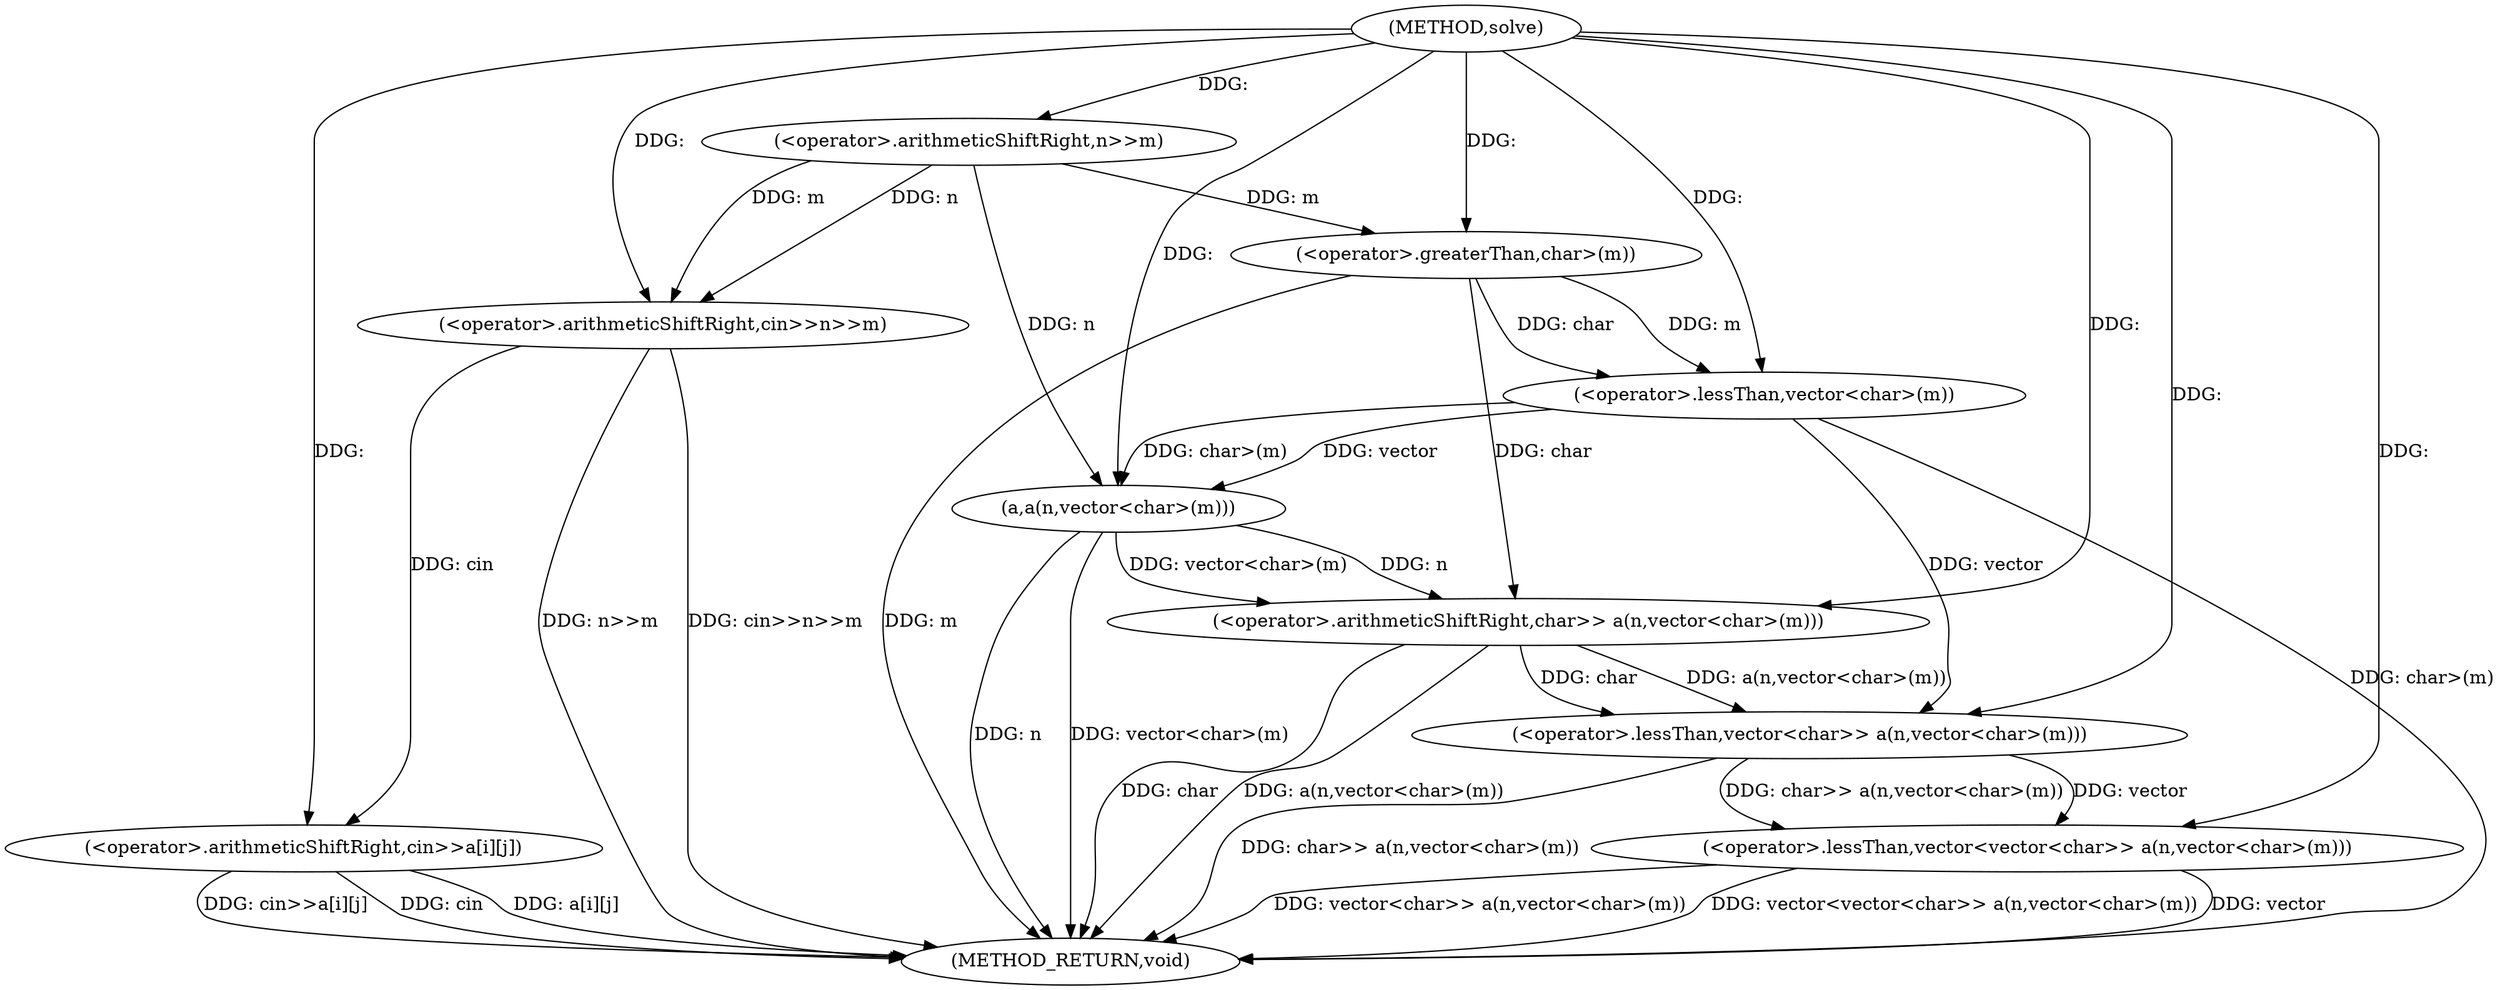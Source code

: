 digraph "solve" {  
"1000429" [label = "(METHOD,solve)" ]
"1000462" [label = "(METHOD_RETURN,void)" ]
"1000433" [label = "(<operator>.arithmeticShiftRight,cin>>n>>m)" ]
"1000438" [label = "(<operator>.lessThan,vector<vector<char>> a(n,vector<char>(m)))" ]
"1000435" [label = "(<operator>.arithmeticShiftRight,n>>m)" ]
"1000440" [label = "(<operator>.lessThan,vector<char>> a(n,vector<char>(m)))" ]
"1000453" [label = "(<operator>.arithmeticShiftRight,cin>>a[i][j])" ]
"1000442" [label = "(<operator>.arithmeticShiftRight,char>> a(n,vector<char>(m)))" ]
"1000444" [label = "(a,a(n,vector<char>(m)))" ]
"1000446" [label = "(<operator>.lessThan,vector<char>(m))" ]
"1000448" [label = "(<operator>.greaterThan,char>(m))" ]
  "1000433" -> "1000462"  [ label = "DDG: n>>m"] 
  "1000433" -> "1000462"  [ label = "DDG: cin>>n>>m"] 
  "1000438" -> "1000462"  [ label = "DDG: vector"] 
  "1000442" -> "1000462"  [ label = "DDG: char"] 
  "1000444" -> "1000462"  [ label = "DDG: n"] 
  "1000448" -> "1000462"  [ label = "DDG: m"] 
  "1000446" -> "1000462"  [ label = "DDG: char>(m)"] 
  "1000444" -> "1000462"  [ label = "DDG: vector<char>(m)"] 
  "1000442" -> "1000462"  [ label = "DDG: a(n,vector<char>(m))"] 
  "1000440" -> "1000462"  [ label = "DDG: char>> a(n,vector<char>(m))"] 
  "1000438" -> "1000462"  [ label = "DDG: vector<char>> a(n,vector<char>(m))"] 
  "1000438" -> "1000462"  [ label = "DDG: vector<vector<char>> a(n,vector<char>(m))"] 
  "1000453" -> "1000462"  [ label = "DDG: cin"] 
  "1000453" -> "1000462"  [ label = "DDG: a[i][j]"] 
  "1000453" -> "1000462"  [ label = "DDG: cin>>a[i][j]"] 
  "1000429" -> "1000433"  [ label = "DDG: "] 
  "1000435" -> "1000433"  [ label = "DDG: m"] 
  "1000435" -> "1000433"  [ label = "DDG: n"] 
  "1000440" -> "1000438"  [ label = "DDG: vector"] 
  "1000429" -> "1000438"  [ label = "DDG: "] 
  "1000440" -> "1000438"  [ label = "DDG: char>> a(n,vector<char>(m))"] 
  "1000429" -> "1000435"  [ label = "DDG: "] 
  "1000446" -> "1000440"  [ label = "DDG: vector"] 
  "1000429" -> "1000440"  [ label = "DDG: "] 
  "1000442" -> "1000440"  [ label = "DDG: char"] 
  "1000442" -> "1000440"  [ label = "DDG: a(n,vector<char>(m))"] 
  "1000448" -> "1000442"  [ label = "DDG: char"] 
  "1000429" -> "1000442"  [ label = "DDG: "] 
  "1000444" -> "1000442"  [ label = "DDG: vector<char>(m)"] 
  "1000444" -> "1000442"  [ label = "DDG: n"] 
  "1000433" -> "1000453"  [ label = "DDG: cin"] 
  "1000429" -> "1000453"  [ label = "DDG: "] 
  "1000435" -> "1000444"  [ label = "DDG: n"] 
  "1000429" -> "1000444"  [ label = "DDG: "] 
  "1000446" -> "1000444"  [ label = "DDG: vector"] 
  "1000446" -> "1000444"  [ label = "DDG: char>(m)"] 
  "1000429" -> "1000446"  [ label = "DDG: "] 
  "1000448" -> "1000446"  [ label = "DDG: m"] 
  "1000448" -> "1000446"  [ label = "DDG: char"] 
  "1000429" -> "1000448"  [ label = "DDG: "] 
  "1000435" -> "1000448"  [ label = "DDG: m"] 
}
